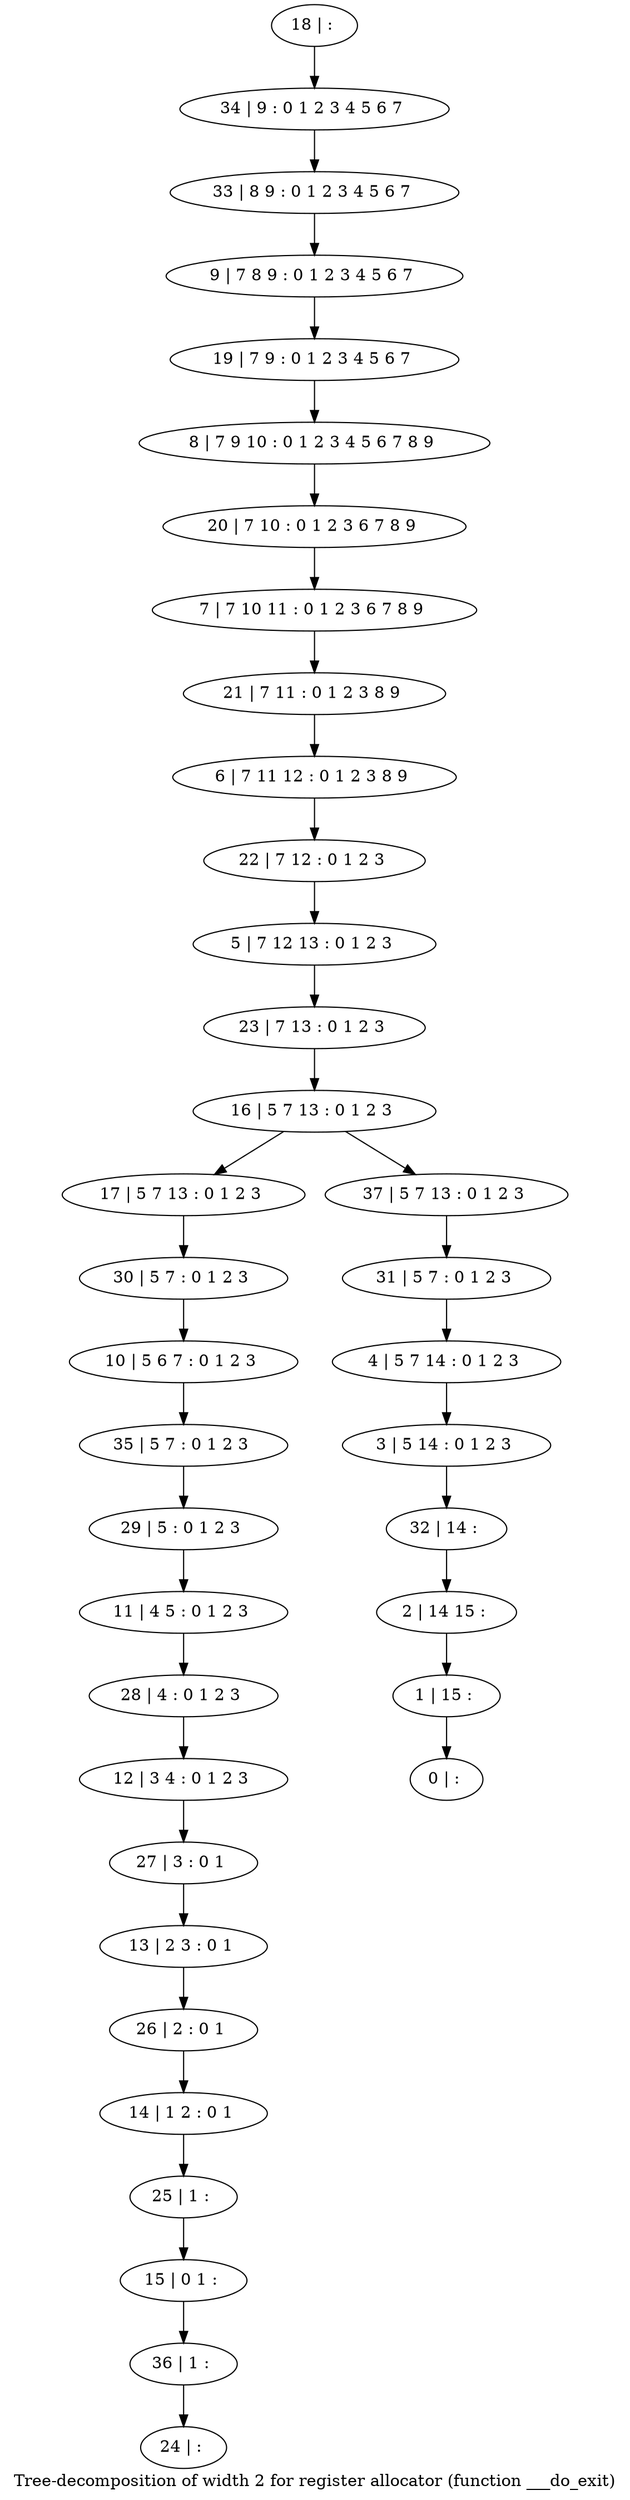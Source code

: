 digraph G {
graph [label="Tree-decomposition of width 2 for register allocator (function ___do_exit)"]
0[label="0 | : "];
1[label="1 | 15 : "];
2[label="2 | 14 15 : "];
3[label="3 | 5 14 : 0 1 2 3 "];
4[label="4 | 5 7 14 : 0 1 2 3 "];
5[label="5 | 7 12 13 : 0 1 2 3 "];
6[label="6 | 7 11 12 : 0 1 2 3 8 9 "];
7[label="7 | 7 10 11 : 0 1 2 3 6 7 8 9 "];
8[label="8 | 7 9 10 : 0 1 2 3 4 5 6 7 8 9 "];
9[label="9 | 7 8 9 : 0 1 2 3 4 5 6 7 "];
10[label="10 | 5 6 7 : 0 1 2 3 "];
11[label="11 | 4 5 : 0 1 2 3 "];
12[label="12 | 3 4 : 0 1 2 3 "];
13[label="13 | 2 3 : 0 1 "];
14[label="14 | 1 2 : 0 1 "];
15[label="15 | 0 1 : "];
16[label="16 | 5 7 13 : 0 1 2 3 "];
17[label="17 | 5 7 13 : 0 1 2 3 "];
18[label="18 | : "];
19[label="19 | 7 9 : 0 1 2 3 4 5 6 7 "];
20[label="20 | 7 10 : 0 1 2 3 6 7 8 9 "];
21[label="21 | 7 11 : 0 1 2 3 8 9 "];
22[label="22 | 7 12 : 0 1 2 3 "];
23[label="23 | 7 13 : 0 1 2 3 "];
24[label="24 | : "];
25[label="25 | 1 : "];
26[label="26 | 2 : 0 1 "];
27[label="27 | 3 : 0 1 "];
28[label="28 | 4 : 0 1 2 3 "];
29[label="29 | 5 : 0 1 2 3 "];
30[label="30 | 5 7 : 0 1 2 3 "];
31[label="31 | 5 7 : 0 1 2 3 "];
32[label="32 | 14 : "];
33[label="33 | 8 9 : 0 1 2 3 4 5 6 7 "];
34[label="34 | 9 : 0 1 2 3 4 5 6 7 "];
35[label="35 | 5 7 : 0 1 2 3 "];
36[label="36 | 1 : "];
37[label="37 | 5 7 13 : 0 1 2 3 "];
25->15 ;
14->25 ;
26->14 ;
13->26 ;
27->13 ;
12->27 ;
28->12 ;
11->28 ;
29->11 ;
30->10 ;
17->30 ;
35->29 ;
10->35 ;
36->24 ;
15->36 ;
18->34 ;
34->33 ;
33->9 ;
9->19 ;
19->8 ;
8->20 ;
20->7 ;
7->21 ;
21->6 ;
6->22 ;
22->5 ;
5->23 ;
23->16 ;
31->4 ;
4->3 ;
3->32 ;
32->2 ;
2->1 ;
1->0 ;
37->31 ;
16->17 ;
16->37 ;
}
